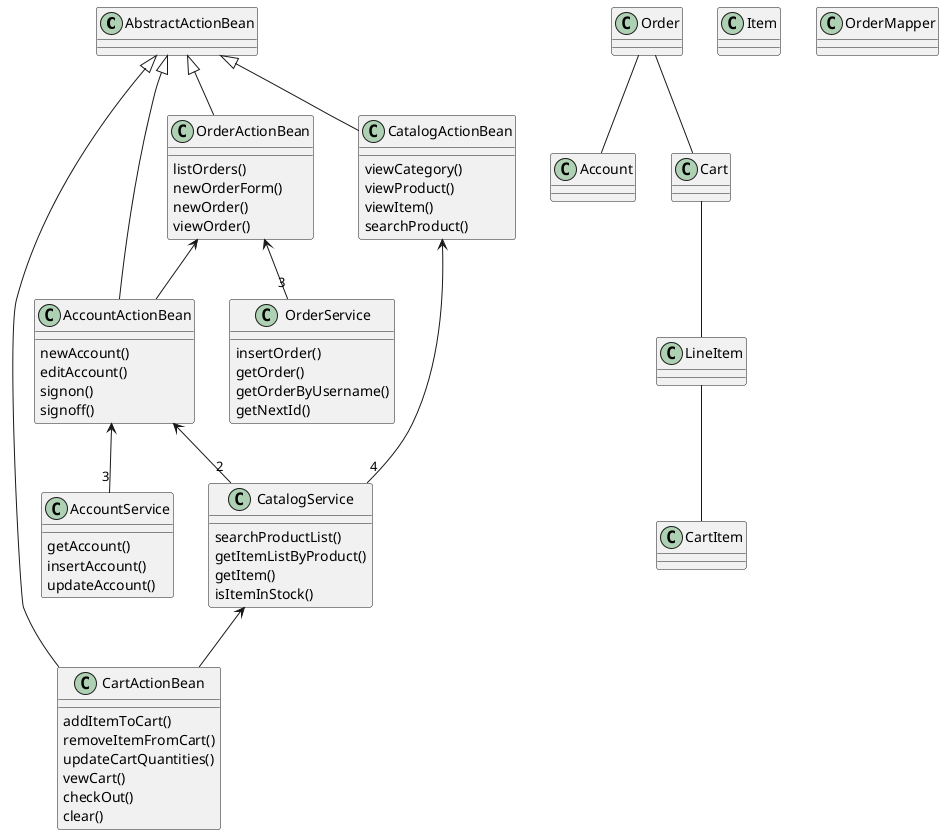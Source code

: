 @startuml Execution Call Graph

class AbstractActionBean {

}

class AccountActionBean {
    newAccount()
    editAccount()
    signon()
    signoff()
}

class CatalogActionBean {
    viewCategory()
    viewProduct()
    viewItem()
    searchProduct()
}

class CartActionBean {
    addItemToCart()
    removeItemFromCart()
    updateCartQuantities()
    vewCart()
    checkOut()
    clear()
}

class OrderActionBean {
    listOrders()
    newOrderForm()
    newOrder()
    viewOrder()
}

' Domain

class Account {

}

class Cart {

}
 class CartItem {

}

class Item {
    
}

class LineItem {

}

class Order {

}

' Mapper

class OrderMapper {

}

' Services

class OrderService {
    insertOrder()
    getOrder()
    getOrderByUsername()
    getNextId()
}

class CatalogService {
    searchProductList()
    getItemListByProduct()
    getItem()
    isItemInStock()
}

class AccountService {
    getAccount()
    insertAccount()
    updateAccount()
}

Order -- Account
Order -- Cart
Cart -- LineItem 
LineItem -- CartItem

AbstractActionBean <|-- CatalogActionBean
AbstractActionBean <|-- CartActionBean
AbstractActionBean <|-- AccountActionBean
AbstractActionBean <|-- OrderActionBean

AccountActionBean <-- "3" AccountService
AccountActionBean <-- "2" CatalogService

CatalogActionBean <-- "4" CatalogService

CatalogService <-- CartActionBean

OrderActionBean <-- AccountActionBean
OrderActionBean <-- "3" OrderService


@enduml
